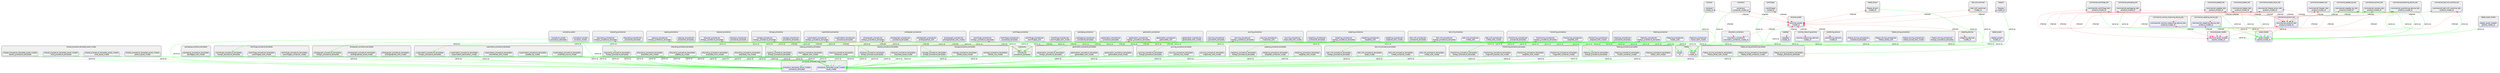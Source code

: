 digraph ColumnSameAsNetwork {
graph [
            fontname="Helvetica",
            fontsize=12,
            bgcolor=white,
            splines=true,
            nodesep=0.6,
            concentrate=true,
            compound=true,
        ];
node [shape=box, style=rounded, fontname="Helvetica"];
edge [fontname="Helvetica"];
subgraph cluster_pouring_procedures {
  C206 [color="blue", fillcolor="#ffffff", label="pouring_procedures\nforeign_procedure_template"];
  C207 [color="blue", fillcolor="#ffffff", label="pouring_procedures\nmeasured_with"];
  C208 [color="blue", fillcolor="#ffffff", label="pouring_procedures\nmeasured_with_model"];
  C212 [color="blue", fillcolor="#ffffff", label="pouring_procedures\nprocedure_template"];
  label="pouring_procedures";
  style="filled, rounded";
  fillcolor="#f0f0f0";
}
subgraph cluster_shared_procedure_template_asset_models {
  C492 [color="blue", fillcolor="#ffffff", label="shared_procedure_template_asset_models\nchild_asset_model"];
  C494 [color="blue", fillcolor="#ffffff", label="shared_procedure_template_asset_models\nchild_procedure_template"];
  C498 [color="blue", fillcolor="#ffffff", label="shared_procedure_template_asset_models\nparent_asset_model"];
  C499 [color="blue", fillcolor="#ffffff", label="shared_procedure_template_asset_models\nparent_procedure_template"];
  label="shared_procedure_template_asset_models";
  style="filled, rounded";
  fillcolor="#f0f0f0";
}
subgraph cluster_cameras {
  C282 [color="blue", fillcolor="#ffffff", label="cameras\nmodel_id"];
  label="cameras";
  style="filled, rounded";
  fillcolor="#f0f0f0";
}
subgraph cluster_weighing_procedures {
  C234 [color="blue", fillcolor="#ffffff", label="weighing_procedures\nforeign_procedure_template"];
  C237 [color="blue", fillcolor="#ffffff", label="weighing_procedures\nprocedure_template"];
  C239 [color="blue", fillcolor="#ffffff", label="weighing_procedures\nweighed_with"];
  C240 [color="blue", fillcolor="#ffffff", label="weighing_procedures\nweighed_with_model"];
  label="weighing_procedures";
  style="filled, rounded";
  fillcolor="#f0f0f0";
}
subgraph cluster_commercial_weighing_device_lots {
  C334 [color="blue", fillcolor="#ffffff", label="commercial_weighing_device_lots\nproduct_model_id"];
  label="commercial_weighing_device_lots";
  style="filled, rounded";
  fillcolor="#f0f0f0";
}
subgraph cluster_pouring_procedure_templates {
  C89 [color="blue", fillcolor="#ffffff", label="pouring_procedure_templates\nforeign_procedure_template"];
  C91 [color="blue", fillcolor="#ffffff", label="pouring_procedure_templates\nmeasured_with_model"];
  C93 [color="blue", fillcolor="#ffffff", label="pouring_procedure_templates\npoured_into_model"];
  label="pouring_procedure_templates";
  style="filled, rounded";
  fillcolor="#f0f0f0";
}
subgraph cluster_storage_procedures {
  C220 [color="blue", fillcolor="#ffffff", label="storage_procedures\nforeign_procedure_template"];
  C222 [color="blue", fillcolor="#ffffff", label="storage_procedures\nprocedure_template"];
  label="storage_procedures";
  style="filled, rounded";
  fillcolor="#f0f0f0";
}
subgraph cluster_volumetric_containers {
  C558 [color="blue", fillcolor="#ffffff", label="volumetric_containers\nvolumetric_container_model_id"];
  label="volumetric_containers";
  style="filled, rounded";
  fillcolor="#f0f0f0";
}
subgraph cluster_commercial_camera_lots {
  C301 [color="blue", fillcolor="#ffffff", label="commercial_camera_lots\nproduct_model_id"];
  label="commercial_camera_lots";
  style="filled, rounded";
  fillcolor="#f0f0f0";
}
subgraph cluster_commercial_volume_measuring_device_lots {
  C331 [color="blue", fillcolor="#ffffff", label="commercial_volume_measuring_device_lots\nproduct_model_id"];
  label="commercial_volume_measuring_device_lots";
  style="filled, rounded";
  fillcolor="#f0f0f0";
}
subgraph cluster_commercial_pipette_tip_lots {
  C319 [color="blue", fillcolor="#ffffff", label="commercial_pipette_tip_lots\nproduct_model_id"];
  label="commercial_pipette_tip_lots";
  style="filled, rounded";
  fillcolor="#f0f0f0";
}
subgraph cluster_packaging_procedures {
  C197 [color="blue", fillcolor="#ffffff", label="packaging_procedures\nprocedure_template"];
  label="packaging_procedures";
  style="filled, rounded";
  fillcolor="#f0f0f0";
}
subgraph cluster_commercial_centrifuge_lots {
  C304 [color="blue", fillcolor="#ffffff", label="commercial_centrifuge_lots\nproduct_model_id"];
  label="commercial_centrifuge_lots";
  style="filled, rounded";
  fillcolor="#f0f0f0";
}
subgraph cluster_packaging_procedure_templates {
  C79 [color="blue", fillcolor="#ffffff", label="packaging_procedure_templates\npackaged_with_model"];
  label="packaging_procedure_templates";
  style="filled, rounded";
  fillcolor="#f0f0f0";
}
subgraph cluster_commercial_beads_lots {
  C298 [color="blue", fillcolor="#ffffff", label="commercial_beads_lots\nproduct_model_id"];
  label="commercial_beads_lots";
  style="filled, rounded";
  fillcolor="#f0f0f0";
}
subgraph cluster_centrifuge_procedure_templates {
  C30 [color="blue", fillcolor="#ffffff", label="centrifuge_procedure_templates\ncentrifuged_container_model"];
  C31 [color="blue", fillcolor="#ffffff", label="centrifuge_procedure_templates\ncentrifuged_with_model"];
  C32 [color="blue", fillcolor="#ffffff", label="centrifuge_procedure_templates\nforeign_procedure_template"];
  label="centrifuge_procedure_templates";
  style="filled, rounded";
  fillcolor="#f0f0f0";
}
subgraph cluster_photograph_procedure_templates {
  C83 [color="blue", fillcolor="#ffffff", label="photograph_procedure_templates\nforeign_procedure_template"];
  C84 [color="blue", fillcolor="#ffffff", label="photograph_procedure_templates\nphotographed_asset_model"];
  C85 [color="blue", fillcolor="#ffffff", label="photograph_procedure_templates\nphotographed_with_model"];
  label="photograph_procedure_templates";
  style="filled, rounded";
  fillcolor="#f0f0f0";
}
subgraph cluster_procedures {
  C216 [color="blue", fillcolor="#ffffff", label="procedures\nprocedure_template"];
  label="procedures";
  style="filled, rounded";
  fillcolor="#f0f0f0";
}
subgraph cluster_supernatant_procedure_templates {
  C115 [color="blue", fillcolor="#ffffff", label="supernatant_procedure_templates\nforeign_procedure_template"];
  C117 [color="blue", fillcolor="#ffffff", label="supernatant_procedure_templates\npipette_tip_model"];
  C123 [color="blue", fillcolor="#ffffff", label="supernatant_procedure_templates\nstratified_source_model"];
  C124 [color="blue", fillcolor="#ffffff", label="supernatant_procedure_templates\nsupernatant_destination_model"];
  C125 [color="blue", fillcolor="#ffffff", label="supernatant_procedure_templates\ntransferred_with_model"];
  label="supernatant_procedure_templates";
  style="filled, rounded";
  fillcolor="#f0f0f0";
}
subgraph cluster_aliquoting_procedures {
  C135 [color="blue", fillcolor="#ffffff", label="aliquoting_procedures\nforeign_procedure_template"];
  C138 [color="blue", fillcolor="#ffffff", label="aliquoting_procedures\nprocedure_template"];
  label="aliquoting_procedures";
  style="filled, rounded";
  fillcolor="#f0f0f0";
}
subgraph cluster_positioning_devices {
  C428 [color="blue", fillcolor="#ffffff", label="positioning_devices\nmodel_id"];
  label="positioning_devices";
  style="filled, rounded";
  fillcolor="#f0f0f0";
}
subgraph cluster_procedure_assets {
  C429 [color="blue", fillcolor="#ffffff", label="procedure_assets\nancestor_model"];
  C435 [color="blue", fillcolor="#ffffff", label="procedure_assets\nprocedure_template"];
  label="procedure_assets";
  style="filled, rounded";
  fillcolor="#f0f0f0";
}
subgraph cluster_commercial_pipette_lots {
  C316 [color="blue", fillcolor="#ffffff", label="commercial_pipette_lots\nproduct_model_id"];
  label="commercial_pipette_lots";
  style="filled, rounded";
  fillcolor="#f0f0f0";
}
subgraph cluster_freeze_drying_procedures {
  C175 [color="blue", fillcolor="#ffffff", label="freeze_drying_procedures\nforeign_procedure_template"];
  C177 [color="blue", fillcolor="#ffffff", label="freeze_drying_procedures\nfreeze_dryed_with"];
  C178 [color="blue", fillcolor="#ffffff", label="freeze_drying_procedures\nfreeze_dryed_with_model"];
  C180 [color="blue", fillcolor="#ffffff", label="freeze_drying_procedures\nprocedure_template"];
  label="freeze_drying_procedures";
  style="filled, rounded";
  fillcolor="#f0f0f0";
}
subgraph cluster_photograph_procedures {
  C199 [color="blue", fillcolor="#ffffff", label="photograph_procedures\nforeign_procedure_template"];
  C201 [color="blue", fillcolor="#ffffff", label="photograph_procedures\nphotographed_with"];
  C202 [color="blue", fillcolor="#ffffff", label="photograph_procedures\nphotographed_with_model"];
  C204 [color="blue", fillcolor="#ffffff", label="photograph_procedures\nprocedure_template"];
  label="photograph_procedures";
  style="filled, rounded";
  fillcolor="#f0f0f0";
}
subgraph cluster_commercial_packaging_lots {
  C313 [color="blue", fillcolor="#ffffff", label="commercial_packaging_lots\nproduct_model_id"];
  label="commercial_packaging_lots";
  style="filled, rounded";
  fillcolor="#f0f0f0";
}
subgraph cluster_commercial_freezer_lots {
  C310 [color="blue", fillcolor="#ffffff", label="commercial_freezer_lots\nproduct_model_id"];
  label="commercial_freezer_lots";
  style="filled, rounded";
  fillcolor="#f0f0f0";
}
subgraph cluster_geolocation_procedures {
  C189 [color="blue", fillcolor="#ffffff", label="geolocation_procedures\nforeign_procedure_template"];
  C191 [color="blue", fillcolor="#ffffff", label="geolocation_procedures\ngeolocated_with"];
  C192 [color="blue", fillcolor="#ffffff", label="geolocation_procedures\ngeolocated_with_model"];
  C194 [color="blue", fillcolor="#ffffff", label="geolocation_procedures\nprocedure_template"];
  label="geolocation_procedures";
  style="filled, rounded";
  fillcolor="#f0f0f0";
}
subgraph cluster_geolocation_procedure_templates {
  C73 [color="blue", fillcolor="#ffffff", label="geolocation_procedure_templates\nforeign_procedure_template"];
  C74 [color="blue", fillcolor="#ffffff", label="geolocation_procedure_templates\ngeolocated_asset_model"];
  C75 [color="blue", fillcolor="#ffffff", label="geolocation_procedure_templates\ngeolocated_with_model"];
  label="geolocation_procedure_templates";
  style="filled, rounded";
  fillcolor="#f0f0f0";
}
subgraph cluster_freeze_drying_procedure_templates {
  C54 [color="blue", fillcolor="#ffffff", label="freeze_drying_procedure_templates\nforeign_procedure_template"];
  C55 [color="blue", fillcolor="#ffffff", label="freeze_drying_procedure_templates\nfreeze_dried_container_model"];
  C56 [color="blue", fillcolor="#ffffff", label="freeze_drying_procedure_templates\nfreeze_dried_with_model"];
  label="freeze_drying_procedure_templates";
  style="filled, rounded";
  fillcolor="#f0f0f0";
}
subgraph cluster_centrifuges {
  C286 [color="blue", fillcolor="#ffffff", label="centrifuges\nmodel_id"];
  label="centrifuges";
  style="filled, rounded";
  fillcolor="#f0f0f0";
}
subgraph cluster_ball_mill_procedure_templates {
  C11 [color="blue", fillcolor="#ffffff", label="ball_mill_procedure_templates\nbead_model"];
  C12 [color="blue", fillcolor="#ffffff", label="ball_mill_procedure_templates\nforeign_procedure_template"];
  C16 [color="blue", fillcolor="#ffffff", label="ball_mill_procedure_templates\nmilled_container_model"];
  C17 [color="blue", fillcolor="#ffffff", label="ball_mill_procedure_templates\nmilled_with_model"];
  label="ball_mill_procedure_templates";
  style="filled, rounded";
  fillcolor="#f0f0f0";
}
subgraph cluster_freezing_procedure_templates {
  C64 [color="blue", fillcolor="#ffffff", label="freezing_procedure_templates\nforeign_procedure_template"];
  C65 [color="blue", fillcolor="#ffffff", label="freezing_procedure_templates\nfrozen_container_model"];
  C66 [color="blue", fillcolor="#ffffff", label="freezing_procedure_templates\nfrozen_with_model"];
  label="freezing_procedure_templates";
  style="filled, rounded";
  fillcolor="#f0f0f0";
}
subgraph cluster_ball_mill_machines {
  C271 [color="blue", fillcolor="#ffffff", label="ball_mill_machines\nmodel_id"];
  label="ball_mill_machines";
  style="filled, rounded";
  fillcolor="#f0f0f0";
}
subgraph cluster_fractioning_procedures {
  C166 [color="blue", fillcolor="#ffffff", label="fractioning_procedures\nforeign_procedure_template"];
  C171 [color="blue", fillcolor="#ffffff", label="fractioning_procedures\nprocedure_template"];
  C172 [color="blue", fillcolor="#ffffff", label="fractioning_procedures\nweighed_with"];
  C173 [color="blue", fillcolor="#ffffff", label="fractioning_procedures\nweighed_with_model"];
  label="fractioning_procedures";
  style="filled, rounded";
  fillcolor="#f0f0f0";
}
subgraph cluster_capping_procedure_templates {
  C24 [color="blue", fillcolor="#ffffff", label="capping_procedure_templates\ncapped_with_model"];
  C25 [color="blue", fillcolor="#ffffff", label="capping_procedure_templates\ncontainer_model"];
  C26 [color="blue", fillcolor="#ffffff", label="capping_procedure_templates\nforeign_procedure_template"];
  label="capping_procedure_templates";
  style="filled, rounded";
  fillcolor="#f0f0f0";
}
subgraph cluster_storage_procedure_templates {
  C107 [color="blue", fillcolor="#ffffff", label="storage_procedure_templates\nforeign_procedure_template"];
  C113 [color="blue", fillcolor="#ffffff", label="storage_procedure_templates\nstored_asset_model"];
  C114 [color="blue", fillcolor="#ffffff", label="storage_procedure_templates\nstored_into_model"];
  label="storage_procedure_templates";
  style="filled, rounded";
  fillcolor="#f0f0f0";
}
subgraph cluster_fractioning_procedure_templates {
  C44 [color="blue", fillcolor="#ffffff", label="fractioning_procedure_templates\nforeign_procedure_template"];
  C45 [color="blue", fillcolor="#ffffff", label="fractioning_procedure_templates\nfragment_container_model"];
  C46 [color="blue", fillcolor="#ffffff", label="fractioning_procedure_templates\nfragment_placed_into_model"];
  C53 [color="blue", fillcolor="#ffffff", label="fractioning_procedure_templates\nweighed_with_model"];
  label="fractioning_procedure_templates";
  style="filled, rounded";
  fillcolor="#f0f0f0";
}
subgraph cluster_commercial_positioning_device_lots {
  C322 [color="blue", fillcolor="#ffffff", label="commercial_positioning_device_lots\nproduct_model_id"];
  label="commercial_positioning_device_lots";
  style="filled, rounded";
  fillcolor="#f0f0f0";
}
subgraph cluster_freezing_procedures {
  C182 [color="blue", fillcolor="#ffffff", label="freezing_procedures\nforeign_procedure_template"];
  C184 [color="blue", fillcolor="#ffffff", label="freezing_procedures\nfrozen_with"];
  C185 [color="blue", fillcolor="#ffffff", label="freezing_procedures\nfrozen_with_model"];
  C187 [color="blue", fillcolor="#ffffff", label="freezing_procedures\nprocedure_template"];
  label="freezing_procedures";
  style="filled, rounded";
  fillcolor="#f0f0f0";
}
subgraph cluster_supernatant_procedures {
  C226 [color="blue", fillcolor="#ffffff", label="supernatant_procedures\nforeign_procedure_template"];
  C229 [color="blue", fillcolor="#ffffff", label="supernatant_procedures\nprocedure_template"];
  label="supernatant_procedures";
  style="filled, rounded";
  fillcolor="#f0f0f0";
}
subgraph cluster_commercial_freeze_dryer_lots {
  C307 [color="blue", fillcolor="#ffffff", label="commercial_freeze_dryer_lots\nproduct_model_id"];
  label="commercial_freeze_dryer_lots";
  style="filled, rounded";
  fillcolor="#f0f0f0";
}
subgraph cluster_commercial_product_lots {
  C326 [color="blue", fillcolor="#ffffff", label="commercial_product_lots\nproduct_model_id"];
  label="commercial_product_lots";
  style="filled, rounded";
  fillcolor="#f0f0f0";
}
subgraph cluster_procedure_template_asset_models {
  C437 [color="blue", fillcolor="#ffffff", label="procedure_template_asset_models\nasset_model"];
  C442 [color="blue", fillcolor="#ffffff", label="procedure_template_asset_models\nprocedure_template"];
  label="procedure_template_asset_models";
  style="filled, rounded";
  fillcolor="#f0f0f0";
}
subgraph cluster_asset_models {
  C258 [color="blue", fillcolor="#ffffff", label="asset_models\nparent_model_id"];
  label="asset_models";
  style="filled, rounded";
  fillcolor="#f0f0f0";
}
subgraph cluster_assets {
  C264 [color="blue", fillcolor="#ffffff", label="assets\nid"];
  C265 [color="blue", fillcolor="#ffffff", label="assets\nmodel_id"];
  label="assets";
  style="filled, rounded";
  fillcolor="#f0f0f0";
}
subgraph cluster_ball_mill_procedures {
  C141 [color="blue", fillcolor="#ffffff", label="ball_mill_procedures\nforeign_procedure_template"];
  C143 [color="blue", fillcolor="#ffffff", label="ball_mill_procedures\nmilled_with"];
  C144 [color="blue", fillcolor="#ffffff", label="ball_mill_procedures\nmilled_with_model"];
  C146 [color="blue", fillcolor="#ffffff", label="ball_mill_procedures\nprocedure_template"];
  label="ball_mill_procedures";
  style="filled, rounded";
  fillcolor="#f0f0f0";
}
subgraph cluster_pipettes {
  C425 [color="blue", fillcolor="#ffffff", label="pipettes\nmodel_id"];
  label="pipettes";
  style="filled, rounded";
  fillcolor="#f0f0f0";
}
subgraph cluster_weighing_procedure_templates {
  C126 [color="blue", fillcolor="#ffffff", label="weighing_procedure_templates\nforeign_procedure_template"];
  C130 [color="blue", fillcolor="#ffffff", label="weighing_procedure_templates\nweighed_container_model"];
  C131 [color="blue", fillcolor="#ffffff", label="weighing_procedure_templates\nweighed_with_model"];
  label="weighing_procedure_templates";
  style="filled, rounded";
  fillcolor="#f0f0f0";
}
subgraph cluster_capping_procedures {
  C150 [color="blue", fillcolor="#ffffff", label="capping_procedures\nforeign_procedure_template"];
  C152 [color="blue", fillcolor="#ffffff", label="capping_procedures\nprocedure_template"];
  label="capping_procedures";
  style="filled, rounded";
  fillcolor="#f0f0f0";
}
subgraph cluster_freezers {
  C363 [color="blue", fillcolor="#ffffff", label="freezers\nmodel_id"];
  label="freezers";
  style="filled, rounded";
  fillcolor="#f0f0f0";
}
subgraph cluster_physical_asset_models {
  C419 [color="blue", fillcolor="#ffffff", label="physical_asset_models\nparent_model_id"];
  label="physical_asset_models";
  style="filled, rounded";
  fillcolor="#f0f0f0";
}
subgraph cluster_digital_asset_models {
  C347 [color="blue", fillcolor="#ffffff", label="digital_asset_models\nparent_model_id"];
  label="digital_asset_models";
  style="filled, rounded";
  fillcolor="#f0f0f0";
}
subgraph cluster_disposal_procedures {
  C162 [color="blue", fillcolor="#ffffff", label="disposal_procedures\nforeign_procedure_template"];
  C164 [color="blue", fillcolor="#ffffff", label="disposal_procedures\nprocedure_template"];
  label="disposal_procedures";
  style="filled, rounded";
  fillcolor="#f0f0f0";
}
subgraph cluster_volume_measuring_devices {
  C554 [color="blue", fillcolor="#ffffff", label="volume_measuring_devices\nmodel_id"];
  label="volume_measuring_devices";
  style="filled, rounded";
  fillcolor="#f0f0f0";
}
subgraph cluster_centrifuge_procedures {
  C154 [color="blue", fillcolor="#ffffff", label="centrifuge_procedures\ncentrifuged_with"];
  C155 [color="blue", fillcolor="#ffffff", label="centrifuge_procedures\ncentrifuged_with_model"];
  C157 [color="blue", fillcolor="#ffffff", label="centrifuge_procedures\nforeign_procedure_template"];
  C159 [color="blue", fillcolor="#ffffff", label="centrifuge_procedures\nprocedure_template"];
  label="centrifuge_procedures";
  style="filled, rounded";
  fillcolor="#f0f0f0";
}
subgraph cluster_weighing_devices {
  C561 [color="blue", fillcolor="#ffffff", label="weighing_devices\nmodel_id"];
  label="weighing_devices";
  style="filled, rounded";
  fillcolor="#f0f0f0";
}
subgraph cluster_containers {
  C342 [color="blue", fillcolor="#ffffff", label="containers\ncontainer_model_id"];
  label="containers";
  style="filled, rounded";
  fillcolor="#f0f0f0";
}
subgraph cluster_freeze_dryers {
  C360 [color="blue", fillcolor="#ffffff", label="freeze_dryers\nmodel_id"];
  label="freeze_dryers";
  style="filled, rounded";
  fillcolor="#f0f0f0";
}
subgraph cluster_digital_assets {
  C349 [color="blue", fillcolor="#ffffff", label="digital_assets\nmodel_id"];
  label="digital_assets";
  style="filled, rounded";
  fillcolor="#f0f0f0";
}
subgraph cluster_aliquoting_procedure_templates {
  C0 [color="blue", fillcolor="#ffffff", label="aliquoting_procedure_templates\naliquoted_from_model"];
  C1 [color="blue", fillcolor="#ffffff", label="aliquoting_procedure_templates\naliquoted_into_model"];
  C2 [color="blue", fillcolor="#ffffff", label="aliquoting_procedure_templates\naliquoted_with_model"];
  C3 [color="blue", fillcolor="#ffffff", label="aliquoting_procedure_templates\nforeign_procedure_template"];
  C5 [color="blue", fillcolor="#ffffff", label="aliquoting_procedure_templates\npipette_tip_model"];
  label="aliquoting_procedure_templates";
  style="filled, rounded";
  fillcolor="#f0f0f0";
}
subgraph cluster_disposal_procedure_templates {
  C40 [color="blue", fillcolor="#ffffff", label="disposal_procedure_templates\ndisposed_asset_model"];
  C41 [color="blue", fillcolor="#ffffff", label="disposal_procedure_templates\nforeign_procedure_template"];
  label="disposal_procedure_templates";
  style="filled, rounded";
  fillcolor="#f0f0f0";
}
subgraph cluster_commercial_ball_mill_machine_lots {
  C295 [color="blue", fillcolor="#ffffff", label="commercial_ball_mill_machine_lots\nproduct_model_id"];
  label="commercial_ball_mill_machine_lots";
  style="filled, rounded";
  fillcolor="#f0f0f0";
}
subgraph cluster_physical_assets {
  C421 [color="blue", fillcolor="#ffffff", label="physical_assets\nmodel_id"];
  label="physical_assets";
  style="filled, rounded";
  fillcolor="#f0f0f0";
}
  C0 -> C437 [color="green", label="same as"];
  C1 -> C437 [color="green", label="same as"];
  C2 -> C437 [color="green", label="same as"];
  C3 -> C442 [color="green", label="same as"];
  C5 -> C437 [color="green", label="same as"];
  C11 -> C437 [color="green", label="same as"];
  C12 -> C442 [color="green", label="same as"];
  C16 -> C437 [color="green", label="same as"];
  C17 -> C437 [color="green", label="same as"];
  C24 -> C437 [color="green", label="same as"];
  C25 -> C437 [color="green", label="same as"];
  C26 -> C442 [color="green", label="same as"];
  C30 -> C437 [color="green", label="same as"];
  C31 -> C437 [color="green", label="same as"];
  C32 -> C442 [color="green", label="same as"];
  C40 -> C437 [color="green", label="same as"];
  C41 -> C442 [color="green", label="same as"];
  C44 -> C442 [color="green", label="same as"];
  C45 -> C437 [color="green", label="same as"];
  C46 -> C437 [color="green", label="same as"];
  C53 -> C437 [color="green", label="same as"];
  C55 -> C437 [color="green", label="same as"];
  C56 -> C437 [color="green", label="same as"];
  C64 -> C442 [color="green", label="same as"];
  C65 -> C437 [color="green", label="same as"];
  C66 -> C437 [color="green", label="same as"];
  C73 -> C442 [color="green", label="same as"];
  C74 -> C437 [color="green", label="same as"];
  C75 -> C437 [color="green", label="same as"];
  C79 -> C437 [color="green", label="same as"];
  C83 -> C442 [color="green", label="same as"];
  C84 -> C437 [color="green", label="same as"];
  C85 -> C437 [color="green", label="same as"];
  C89 -> C442 [color="green", label="same as"];
  C91 -> C437 [color="green", label="same as"];
  C93 -> C437 [color="green", label="same as"];
  C107 -> C442 [color="green", label="same as"];
  C113 -> C437 [color="green", label="same as"];
  C114 -> C437 [color="green", label="same as"];
  C115 -> C442 [color="green", label="same as"];
  C117 -> C437 [color="green", label="same as"];
  C123 -> C437 [color="green", label="same as"];
  C124 -> C437 [color="green", label="same as"];
  C125 -> C437 [color="green", label="same as"];
  C126 -> C442 [color="green", label="same as"];
  C130 -> C437 [color="green", label="same as"];
  C131 -> C437 [color="green", label="same as"];
  C135 -> C3 [color="green", label="same as"];
  C138 -> C216 [color="green", label="same as"];
  C141 -> C12 [color="green", label="same as"];
  C143 -> C264 [color="green", label="same as"];
  C144 -> C265 [color="green", label="same as"];
  C146 -> C216 [color="green", label="same as"];
  C150 -> C26 [color="green", label="same as"];
  C152 -> C216 [color="green", label="same as"];
  C154 -> C264 [color="green", label="same as"];
  C155 -> C265 [color="green", label="same as"];
  C157 -> C32 [color="green", label="same as"];
  C159 -> C216 [color="green", label="same as"];
  C162 -> C41 [color="green", label="same as"];
  C164 -> C216 [color="green", label="same as"];
  C166 -> C44 [color="green", label="same as"];
  C171 -> C216 [color="green", label="same as"];
  C172 -> C264 [color="green", label="same as"];
  C173 -> C265 [color="green", label="same as"];
  C175 -> C54 [color="green", label="same as"];
  C177 -> C264 [color="green", label="same as"];
  C178 -> C265 [color="green", label="same as"];
  C180 -> C216 [color="green", label="same as"];
  C182 -> C64 [color="green", label="same as"];
  C184 -> C264 [color="green", label="same as"];
  C185 -> C265 [color="green", label="same as"];
  C187 -> C216 [color="green", label="same as"];
  C189 -> C73 [color="green", label="same as"];
  C191 -> C264 [color="green", label="same as"];
  C192 -> C265 [color="green", label="same as"];
  C194 -> C216 [color="green", label="same as"];
  C197 -> C216 [color="green", label="same as"];
  C199 -> C83 [color="green", label="same as"];
  C201 -> C264 [color="green", label="same as"];
  C202 -> C265 [color="green", label="same as"];
  C204 -> C216 [color="green", label="same as"];
  C206 -> C89 [color="green", label="same as"];
  C207 -> C264 [color="green", label="same as"];
  C208 -> C265 [color="green", label="same as"];
  C212 -> C216 [color="green", label="same as"];
  C220 -> C107 [color="green", label="same as"];
  C222 -> C216 [color="green", label="same as"];
  C226 -> C115 [color="green", label="same as"];
  C229 -> C216 [color="green", label="same as"];
  C234 -> C126 [color="green", label="same as"];
  C237 -> C216 [color="green", label="same as"];
  C239 -> C264 [color="green", label="same as"];
  C240 -> C265 [color="green", label="same as"];
  C271 -> C265 [color="green", label="same as"];
  C282 -> C265 [color="green", label="same as"];
  C286 -> C265 [color="green", label="same as"];
  C295 -> C258 [color="green", label="same as"];
  C298 -> C258 [color="green", label="same as"];
  C301 -> C258 [color="green", label="same as"];
  C304 -> C258 [color="green", label="same as"];
  C307 -> C258 [color="green", label="same as"];
  C310 -> C258 [color="green", label="same as"];
  C313 -> C258 [color="green", label="same as"];
  C316 -> C258 [color="green", label="same as"];
  C319 -> C258 [color="green", label="same as"];
  C322 -> C258 [color="green", label="same as"];
  C326 -> C258 [color="green", label="same as"];
  C331 -> C258 [color="green", label="same as"];
  C334 -> C258 [color="green", label="same as"];
  C342 -> C265 [color="green", label="same as"];
  C347 -> C258 [color="green", label="same as"];
  C349 -> C265 [color="green", label="same as"];
  C360 -> C265 [color="green", label="same as"];
  C363 -> C265 [color="green", label="same as"];
  C419 -> C258 [color="green", label="same as"];
  C421 -> C265 [color="green", label="same as"];
  C425 -> C265 [color="green", label="same as"];
  C428 -> C265 [color="green", label="same as"];
  C429 -> C437 [color="green", label="same as"];
  C435 -> C216 [color="green", label="same as"];
  C435 -> C442 [color="green", label="same as"];
  C492 -> C437 [color="green", label="same as"];
  C494 -> C442 [color="green", label="same as"];
  C498 -> C437 [color="green", label="same as"];
  C499 -> C442 [color="green", label="same as"];
  C554 -> C265 [color="green", label="same as"];
  C558 -> C265 [color="green", label="same as"];
  C561 -> C265 [color="green", label="same as"];
  C135 -> C216 [dir="both", color="red", label="inferred", style=dashed];
  C141 -> C216 [dir="both", color="red", label="inferred", style=dashed];
  C150 -> C216 [dir="both", color="red", label="inferred", style=dashed];
  C157 -> C216 [dir="both", color="red", label="inferred", style=dashed];
  C162 -> C216 [dir="both", color="red", label="inferred", style=dashed];
  C166 -> C216 [dir="both", color="red", label="inferred", style=dashed];
  C182 -> C216 [dir="both", color="red", label="inferred", style=dashed];
  C189 -> C216 [dir="both", color="red", label="inferred", style=dashed];
  C199 -> C216 [dir="both", color="red", label="inferred", style=dashed];
  C206 -> C216 [dir="both", color="red", label="inferred", style=dashed];
  C216 -> C220 [dir="both", color="red", label="inferred", style=dashed];
  C216 -> C226 [dir="both", color="red", label="inferred", style=dashed];
  C216 -> C234 [dir="both", color="red", label="inferred", style=dashed];
  C271 -> C421 [dir="both", color="red", label="inferred", style=dashed];
  C282 -> C421 [dir="both", color="red", label="inferred", style=dashed];
  C286 -> C421 [dir="both", color="red", label="inferred", style=dashed];
  C295 -> C326 [dir="both", color="red", label="inferred", style=dashed];
  C295 -> C419 [dir="both", color="red", label="inferred", style=dashed];
  C298 -> C326 [dir="both", color="red", label="inferred", style=dashed];
  C298 -> C419 [dir="both", color="red", label="inferred", style=dashed];
  C301 -> C326 [dir="both", color="red", label="inferred", style=dashed];
  C301 -> C419 [dir="both", color="red", label="inferred", style=dashed];
  C304 -> C326 [dir="both", color="red", label="inferred", style=dashed];
  C304 -> C419 [dir="both", color="red", label="inferred", style=dashed];
  C307 -> C326 [dir="both", color="red", label="inferred", style=dashed];
  C307 -> C419 [dir="both", color="red", label="inferred", style=dashed];
  C310 -> C326 [dir="both", color="red", label="inferred", style=dashed];
  C310 -> C419 [dir="both", color="red", label="inferred", style=dashed];
  C313 -> C326 [dir="both", color="red", label="inferred", style=dashed];
  C313 -> C419 [dir="both", color="red", label="inferred", style=dashed];
  C316 -> C326 [dir="both", color="red", label="inferred", style=dashed];
  C316 -> C419 [dir="both", color="red", label="inferred", style=dashed];
  C319 -> C326 [dir="both", color="red", label="inferred", style=dashed];
  C319 -> C419 [dir="both", color="red", label="inferred", style=dashed];
  C322 -> C326 [dir="both", color="red", label="inferred", style=dashed];
  C322 -> C419 [dir="both", color="red", label="inferred", style=dashed];
  C326 -> C331 [dir="both", color="red", label="inferred", style=dashed];
  C326 -> C334 [dir="both", color="red", label="inferred", style=dashed];
  C326 -> C419 [dir="both", color="red", label="inferred", style=dashed];
  C331 -> C419 [dir="both", color="red", label="inferred", style=dashed];
  C334 -> C419 [dir="both", color="red", label="inferred", style=dashed];
  C342 -> C421 [dir="both", color="red", label="inferred", style=dashed];
  C342 -> C558 [dir="both", color="red", label="inferred", style=dashed];
  C360 -> C421 [dir="both", color="red", label="inferred", style=dashed];
  C363 -> C421 [dir="both", color="red", label="inferred", style=dashed];
  C421 -> C425 [dir="both", color="red", label="inferred", style=dashed];
  C421 -> C428 [dir="both", color="red", label="inferred", style=dashed];
  C421 -> C554 [dir="both", color="red", label="inferred", style=dashed];
  C421 -> C558 [dir="both", color="red", label="inferred", style=dashed];
  C421 -> C561 [dir="both", color="red", label="inferred", style=dashed];
}
